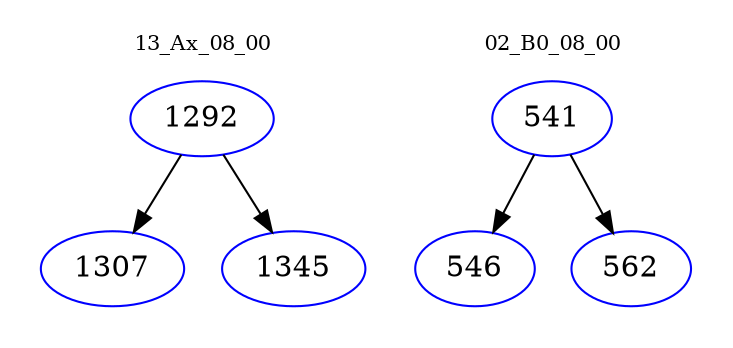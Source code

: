 digraph{
subgraph cluster_0 {
color = white
label = "13_Ax_08_00";
fontsize=10;
T0_1292 [label="1292", color="blue"]
T0_1292 -> T0_1307 [color="black"]
T0_1307 [label="1307", color="blue"]
T0_1292 -> T0_1345 [color="black"]
T0_1345 [label="1345", color="blue"]
}
subgraph cluster_1 {
color = white
label = "02_B0_08_00";
fontsize=10;
T1_541 [label="541", color="blue"]
T1_541 -> T1_546 [color="black"]
T1_546 [label="546", color="blue"]
T1_541 -> T1_562 [color="black"]
T1_562 [label="562", color="blue"]
}
}
